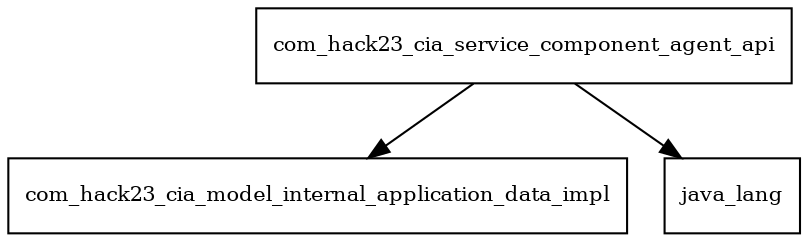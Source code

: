 digraph service_component_agent_api_2018_4_4_SNAPSHOT_package_dependencies {
  node [shape = box, fontsize=10.0];
  com_hack23_cia_service_component_agent_api -> com_hack23_cia_model_internal_application_data_impl;
  com_hack23_cia_service_component_agent_api -> java_lang;
}
